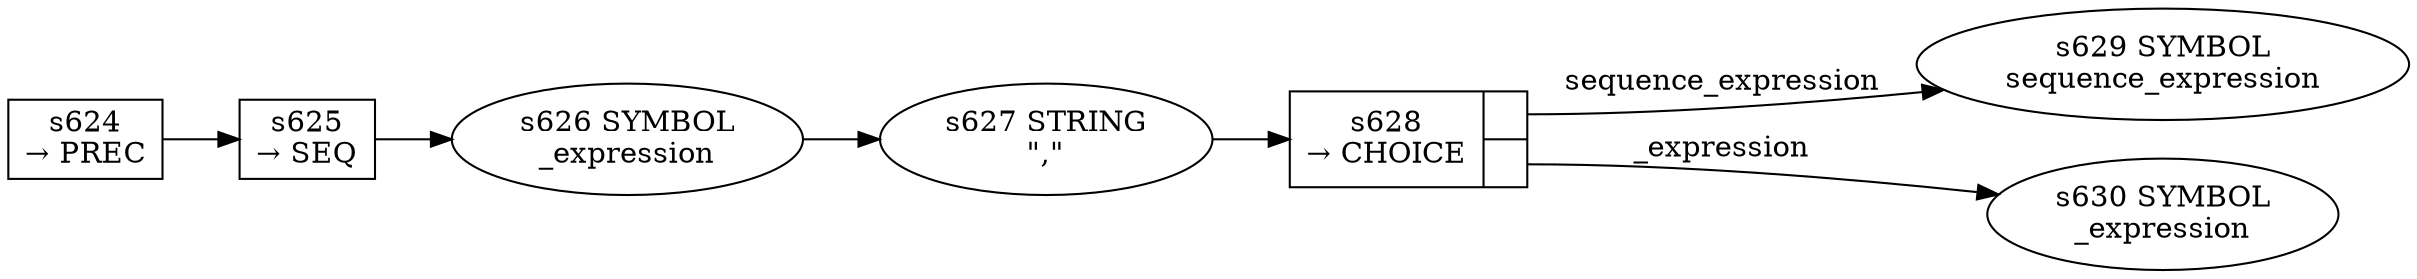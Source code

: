 
  digraph sequence_expression {
  
    rankdir=LR;
  
    s624 [label="s624\n&rarr; PREC", shape=record, fixedsize=false, peripheries=1];
  s625 [label="s625\n&rarr; SEQ", shape=record, fixedsize=false, peripheries=1];
  s626 [label="s626 SYMBOL\n_expression" href="javascript-grammar.json._expression.dot.svg"];
  s625 -> s626 [];
  s627 [label="s627 STRING\n\",\""];
  s626 -> s627 [];
  s628 [label="{s628\n&rarr; CHOICE|{<p0>|<p1>}}", shape=record, fixedsize=false, peripheries=1];
  s629 [label="s629 SYMBOL\nsequence_expression" href="javascript-grammar.json.sequence_expression.dot.svg"];
  s628:p0 -> s629 [label="sequence_expression"];
  s630 [label="s630 SYMBOL\n_expression" href="javascript-grammar.json._expression.dot.svg"];
  s628:p1 -> s630 [label="_expression"];
  s627 -> s628 [];
  s624 -> s625 [];
  
  }
  